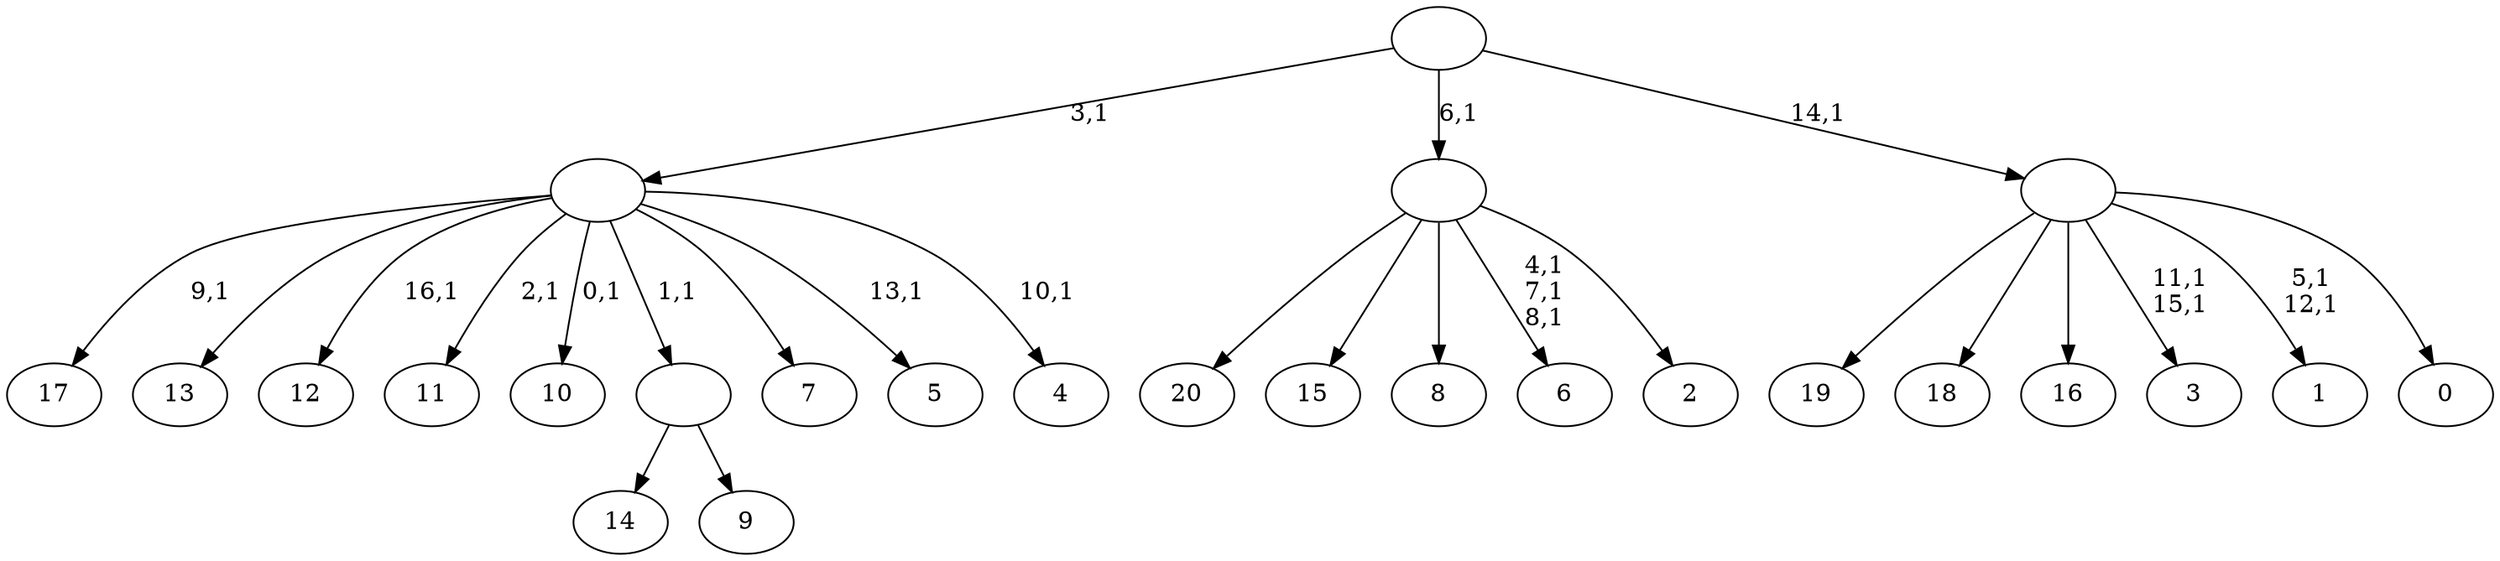 digraph T {
	38 [label="20"]
	37 [label="19"]
	36 [label="18"]
	35 [label="17"]
	33 [label="16"]
	32 [label="15"]
	31 [label="14"]
	30 [label="13"]
	29 [label="12"]
	27 [label="11"]
	25 [label="10"]
	23 [label="9"]
	22 [label=""]
	21 [label="8"]
	20 [label="7"]
	19 [label="6"]
	15 [label="5"]
	13 [label="4"]
	11 [label=""]
	10 [label="3"]
	7 [label="2"]
	6 [label=""]
	5 [label="1"]
	2 [label="0"]
	1 [label=""]
	0 [label=""]
	22 -> 31 [label=""]
	22 -> 23 [label=""]
	11 -> 13 [label="10,1"]
	11 -> 15 [label="13,1"]
	11 -> 25 [label="0,1"]
	11 -> 27 [label="2,1"]
	11 -> 29 [label="16,1"]
	11 -> 35 [label="9,1"]
	11 -> 30 [label=""]
	11 -> 22 [label="1,1"]
	11 -> 20 [label=""]
	6 -> 19 [label="4,1\n7,1\n8,1"]
	6 -> 38 [label=""]
	6 -> 32 [label=""]
	6 -> 21 [label=""]
	6 -> 7 [label=""]
	1 -> 5 [label="5,1\n12,1"]
	1 -> 10 [label="11,1\n15,1"]
	1 -> 37 [label=""]
	1 -> 36 [label=""]
	1 -> 33 [label=""]
	1 -> 2 [label=""]
	0 -> 11 [label="3,1"]
	0 -> 6 [label="6,1"]
	0 -> 1 [label="14,1"]
}
